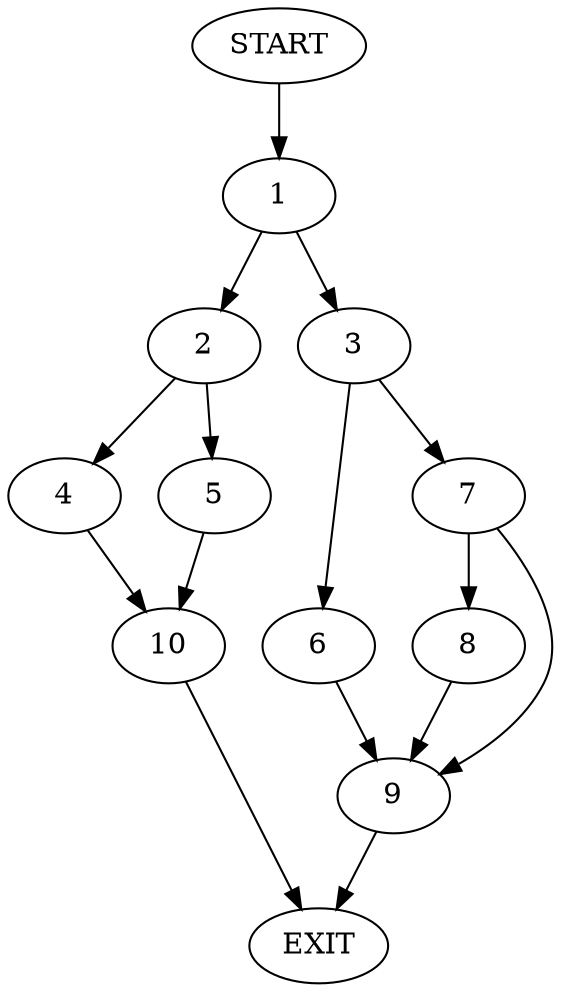 digraph {
0 [label="START"]
11 [label="EXIT"]
0 -> 1
1 -> 2
1 -> 3
2 -> 4
2 -> 5
3 -> 6
3 -> 7
7 -> 8
7 -> 9
6 -> 9
8 -> 9
9 -> 11
5 -> 10
4 -> 10
10 -> 11
}
